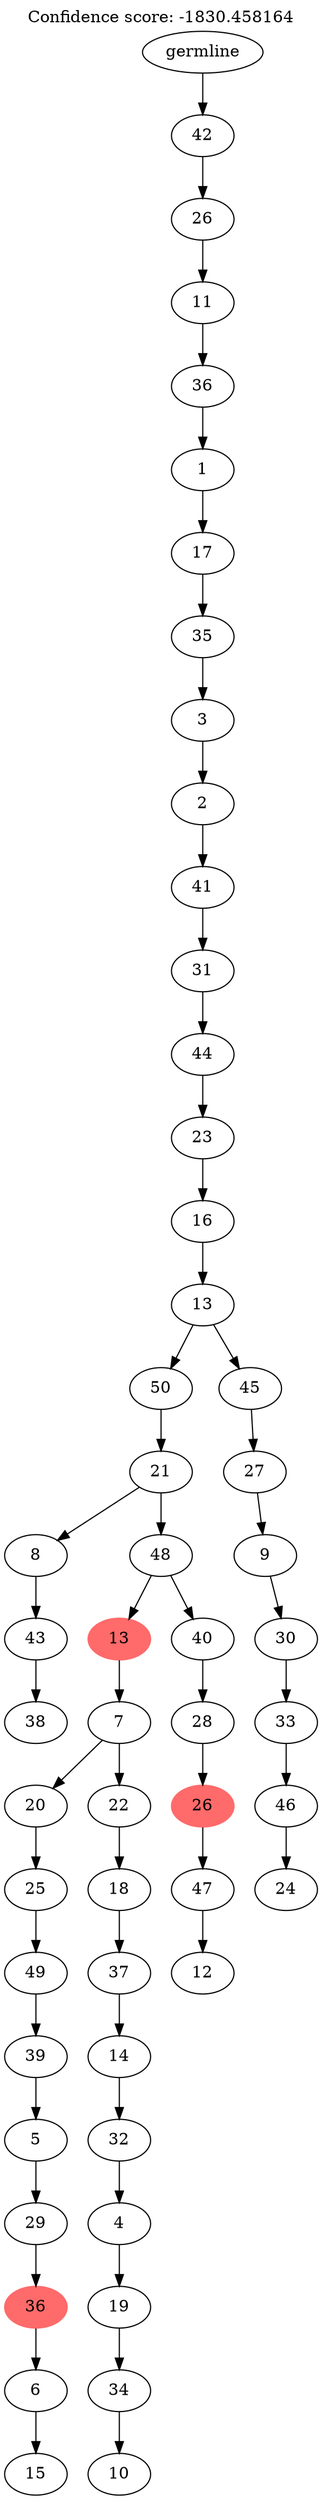 digraph g {
	"52" -> "53";
	"53" [label="38"];
	"51" -> "52";
	"52" [label="43"];
	"49" -> "50";
	"50" [label="15"];
	"48" -> "49";
	"49" [label="6"];
	"47" -> "48";
	"48" [color=indianred1, style=filled, label="36"];
	"46" -> "47";
	"47" [label="29"];
	"45" -> "46";
	"46" [label="5"];
	"44" -> "45";
	"45" [label="39"];
	"43" -> "44";
	"44" [label="49"];
	"42" -> "43";
	"43" [label="25"];
	"40" -> "41";
	"41" [label="10"];
	"39" -> "40";
	"40" [label="34"];
	"38" -> "39";
	"39" [label="19"];
	"37" -> "38";
	"38" [label="4"];
	"36" -> "37";
	"37" [label="32"];
	"35" -> "36";
	"36" [label="14"];
	"34" -> "35";
	"35" [label="37"];
	"33" -> "34";
	"34" [label="18"];
	"32" -> "33";
	"33" [label="22"];
	"32" -> "42";
	"42" [label="20"];
	"31" -> "32";
	"32" [label="7"];
	"29" -> "30";
	"30" [label="12"];
	"28" -> "29";
	"29" [label="47"];
	"27" -> "28";
	"28" [color=indianred1, style=filled, label="26"];
	"26" -> "27";
	"27" [label="28"];
	"25" -> "26";
	"26" [label="40"];
	"25" -> "31";
	"31" [color=indianred1, style=filled, label="13"];
	"24" -> "25";
	"25" [label="48"];
	"24" -> "51";
	"51" [label="8"];
	"23" -> "24";
	"24" [label="21"];
	"21" -> "22";
	"22" [label="24"];
	"20" -> "21";
	"21" [label="46"];
	"19" -> "20";
	"20" [label="33"];
	"18" -> "19";
	"19" [label="30"];
	"17" -> "18";
	"18" [label="9"];
	"16" -> "17";
	"17" [label="27"];
	"15" -> "16";
	"16" [label="45"];
	"15" -> "23";
	"23" [label="50"];
	"14" -> "15";
	"15" [label="13"];
	"13" -> "14";
	"14" [label="16"];
	"12" -> "13";
	"13" [label="23"];
	"11" -> "12";
	"12" [label="44"];
	"10" -> "11";
	"11" [label="31"];
	"9" -> "10";
	"10" [label="41"];
	"8" -> "9";
	"9" [label="2"];
	"7" -> "8";
	"8" [label="3"];
	"6" -> "7";
	"7" [label="35"];
	"5" -> "6";
	"6" [label="17"];
	"4" -> "5";
	"5" [label="1"];
	"3" -> "4";
	"4" [label="36"];
	"2" -> "3";
	"3" [label="11"];
	"1" -> "2";
	"2" [label="26"];
	"0" -> "1";
	"1" [label="42"];
	"0" [label="germline"];
	labelloc="t";
	label="Confidence score: -1830.458164";
}
